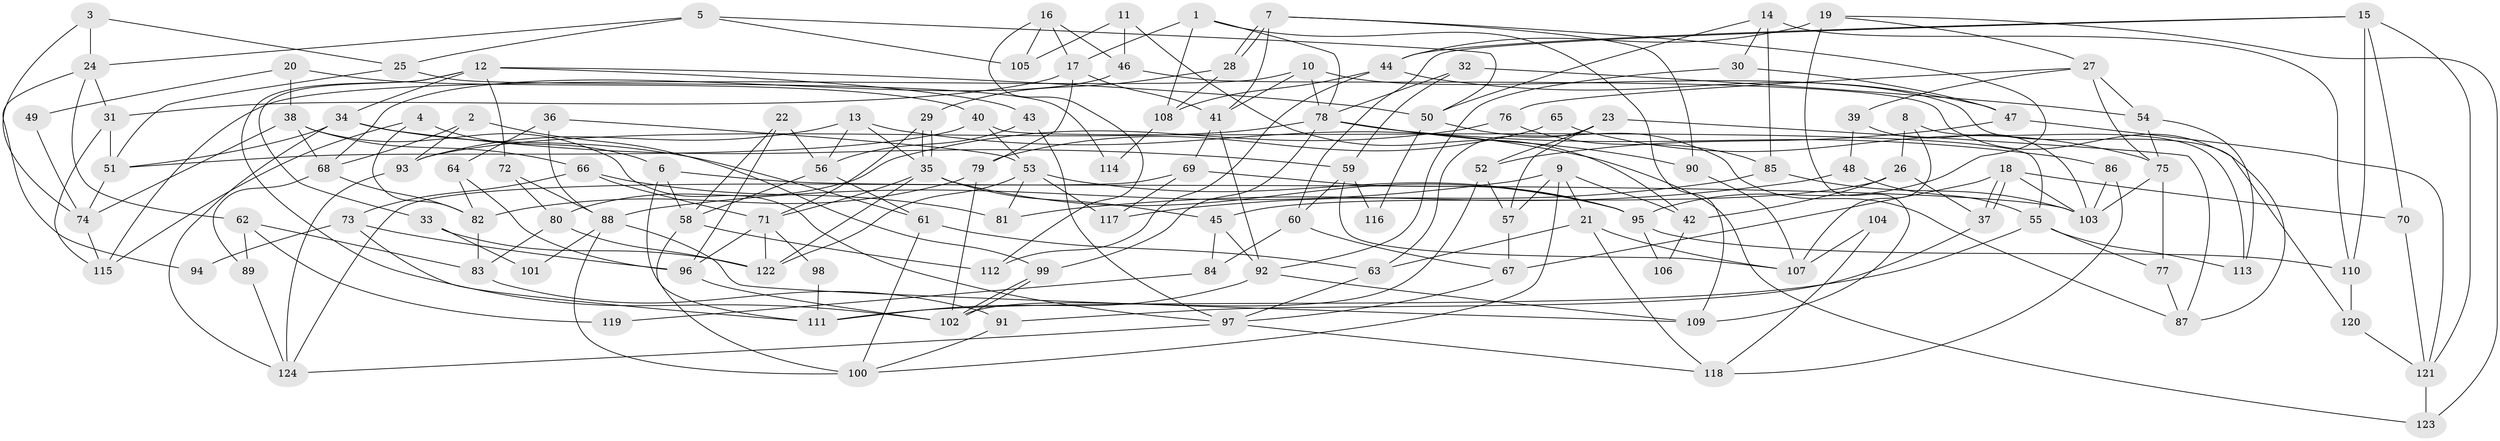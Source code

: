 // Generated by graph-tools (version 1.1) at 2025/50/03/09/25 03:50:04]
// undirected, 124 vertices, 248 edges
graph export_dot {
graph [start="1"]
  node [color=gray90,style=filled];
  1;
  2;
  3;
  4;
  5;
  6;
  7;
  8;
  9;
  10;
  11;
  12;
  13;
  14;
  15;
  16;
  17;
  18;
  19;
  20;
  21;
  22;
  23;
  24;
  25;
  26;
  27;
  28;
  29;
  30;
  31;
  32;
  33;
  34;
  35;
  36;
  37;
  38;
  39;
  40;
  41;
  42;
  43;
  44;
  45;
  46;
  47;
  48;
  49;
  50;
  51;
  52;
  53;
  54;
  55;
  56;
  57;
  58;
  59;
  60;
  61;
  62;
  63;
  64;
  65;
  66;
  67;
  68;
  69;
  70;
  71;
  72;
  73;
  74;
  75;
  76;
  77;
  78;
  79;
  80;
  81;
  82;
  83;
  84;
  85;
  86;
  87;
  88;
  89;
  90;
  91;
  92;
  93;
  94;
  95;
  96;
  97;
  98;
  99;
  100;
  101;
  102;
  103;
  104;
  105;
  106;
  107;
  108;
  109;
  110;
  111;
  112;
  113;
  114;
  115;
  116;
  117;
  118;
  119;
  120;
  121;
  122;
  123;
  124;
  1 -- 108;
  1 -- 109;
  1 -- 17;
  1 -- 78;
  2 -- 99;
  2 -- 93;
  2 -- 68;
  3 -- 74;
  3 -- 25;
  3 -- 24;
  4 -- 82;
  4 -- 6;
  4 -- 115;
  5 -- 24;
  5 -- 50;
  5 -- 25;
  5 -- 105;
  6 -- 111;
  6 -- 103;
  6 -- 58;
  7 -- 28;
  7 -- 28;
  7 -- 90;
  7 -- 41;
  7 -- 95;
  8 -- 26;
  8 -- 113;
  8 -- 107;
  9 -- 100;
  9 -- 57;
  9 -- 21;
  9 -- 42;
  9 -- 88;
  10 -- 78;
  10 -- 41;
  10 -- 87;
  10 -- 115;
  11 -- 105;
  11 -- 46;
  11 -- 42;
  12 -- 34;
  12 -- 102;
  12 -- 33;
  12 -- 43;
  12 -- 50;
  12 -- 72;
  13 -- 56;
  13 -- 35;
  13 -- 93;
  13 -- 123;
  14 -- 110;
  14 -- 50;
  14 -- 30;
  14 -- 85;
  15 -- 44;
  15 -- 60;
  15 -- 70;
  15 -- 110;
  15 -- 121;
  16 -- 17;
  16 -- 46;
  16 -- 105;
  16 -- 112;
  17 -- 79;
  17 -- 31;
  17 -- 41;
  18 -- 37;
  18 -- 37;
  18 -- 103;
  18 -- 67;
  18 -- 70;
  19 -- 44;
  19 -- 123;
  19 -- 27;
  19 -- 109;
  20 -- 38;
  20 -- 40;
  20 -- 49;
  21 -- 107;
  21 -- 63;
  21 -- 118;
  22 -- 56;
  22 -- 58;
  22 -- 96;
  23 -- 63;
  23 -- 52;
  23 -- 57;
  23 -- 87;
  24 -- 31;
  24 -- 62;
  24 -- 94;
  25 -- 51;
  25 -- 114;
  26 -- 42;
  26 -- 37;
  26 -- 45;
  27 -- 75;
  27 -- 39;
  27 -- 54;
  27 -- 76;
  28 -- 29;
  28 -- 108;
  29 -- 71;
  29 -- 35;
  29 -- 35;
  30 -- 92;
  30 -- 47;
  31 -- 115;
  31 -- 51;
  32 -- 54;
  32 -- 78;
  32 -- 59;
  33 -- 122;
  33 -- 101;
  34 -- 124;
  34 -- 61;
  34 -- 51;
  34 -- 59;
  35 -- 71;
  35 -- 45;
  35 -- 95;
  35 -- 122;
  36 -- 88;
  36 -- 53;
  36 -- 64;
  37 -- 91;
  38 -- 97;
  38 -- 74;
  38 -- 66;
  38 -- 68;
  39 -- 48;
  39 -- 103;
  40 -- 53;
  40 -- 51;
  40 -- 55;
  41 -- 69;
  41 -- 92;
  42 -- 106;
  43 -- 97;
  43 -- 56;
  44 -- 47;
  44 -- 112;
  44 -- 108;
  45 -- 84;
  45 -- 92;
  46 -- 68;
  46 -- 120;
  47 -- 121;
  47 -- 52;
  48 -- 55;
  48 -- 81;
  49 -- 74;
  50 -- 87;
  50 -- 116;
  51 -- 74;
  52 -- 102;
  52 -- 57;
  53 -- 95;
  53 -- 117;
  53 -- 81;
  53 -- 122;
  54 -- 75;
  54 -- 113;
  55 -- 111;
  55 -- 77;
  55 -- 113;
  56 -- 61;
  56 -- 58;
  57 -- 67;
  58 -- 100;
  58 -- 112;
  59 -- 60;
  59 -- 107;
  59 -- 116;
  60 -- 67;
  60 -- 84;
  61 -- 63;
  61 -- 100;
  62 -- 89;
  62 -- 83;
  62 -- 119;
  63 -- 97;
  64 -- 82;
  64 -- 96;
  65 -- 79;
  65 -- 75;
  66 -- 71;
  66 -- 73;
  66 -- 81;
  67 -- 97;
  68 -- 82;
  68 -- 89;
  69 -- 95;
  69 -- 117;
  69 -- 124;
  70 -- 121;
  71 -- 122;
  71 -- 96;
  71 -- 98;
  72 -- 88;
  72 -- 80;
  73 -- 96;
  73 -- 94;
  73 -- 111;
  74 -- 115;
  75 -- 103;
  75 -- 77;
  76 -- 80;
  76 -- 85;
  77 -- 87;
  78 -- 93;
  78 -- 86;
  78 -- 90;
  78 -- 99;
  79 -- 82;
  79 -- 102;
  80 -- 122;
  80 -- 83;
  82 -- 83;
  83 -- 91;
  84 -- 119;
  85 -- 103;
  85 -- 117;
  86 -- 103;
  86 -- 118;
  88 -- 109;
  88 -- 100;
  88 -- 101;
  89 -- 124;
  90 -- 107;
  91 -- 100;
  92 -- 109;
  92 -- 111;
  93 -- 124;
  95 -- 106;
  95 -- 110;
  96 -- 102;
  97 -- 118;
  97 -- 124;
  98 -- 111;
  99 -- 102;
  99 -- 102;
  104 -- 118;
  104 -- 107;
  108 -- 114;
  110 -- 120;
  120 -- 121;
  121 -- 123;
}
